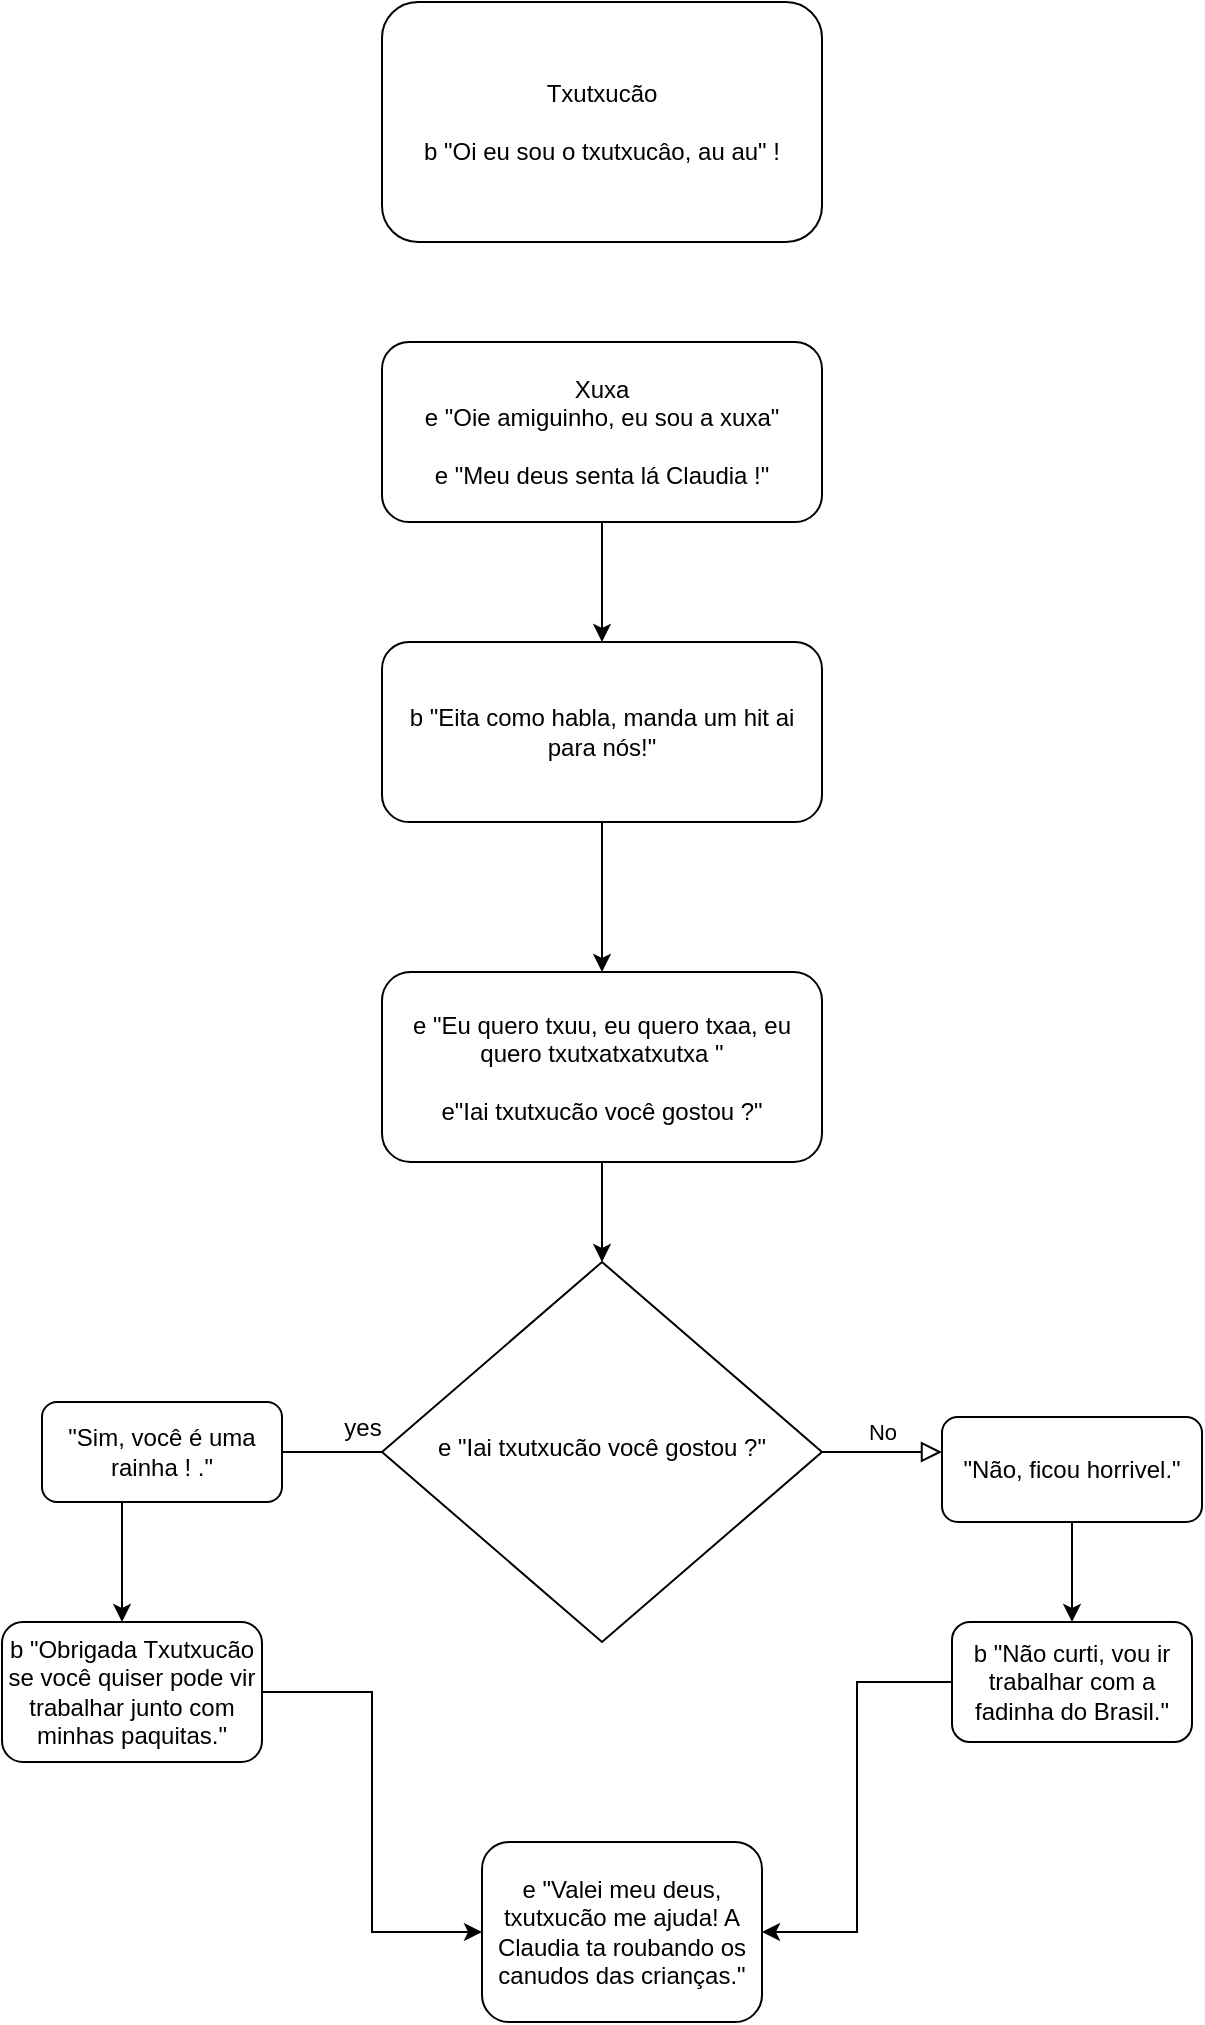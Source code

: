 <mxfile version="21.2.7" type="google">
  <diagram id="C5RBs43oDa-KdzZeNtuy" name="Page-1">
    <mxGraphModel grid="1" page="1" gridSize="10" guides="1" tooltips="1" connect="1" arrows="1" fold="1" pageScale="1" pageWidth="827" pageHeight="1169" math="0" shadow="0">
      <root>
        <mxCell id="WIyWlLk6GJQsqaUBKTNV-0" />
        <mxCell id="WIyWlLk6GJQsqaUBKTNV-1" parent="WIyWlLk6GJQsqaUBKTNV-0" />
        <mxCell id="WIyWlLk6GJQsqaUBKTNV-3" value="Txutxucão&lt;br&gt;&lt;br&gt;b &quot;Oi eu sou o txutxucâo, au au&quot; !" style="rounded=1;whiteSpace=wrap;html=1;fontSize=12;glass=0;strokeWidth=1;shadow=0;" vertex="1" parent="WIyWlLk6GJQsqaUBKTNV-1">
          <mxGeometry x="170" y="40" width="220" height="120" as="geometry" />
        </mxCell>
        <mxCell id="WIyWlLk6GJQsqaUBKTNV-5" value="No" style="edgeStyle=orthogonalEdgeStyle;rounded=0;html=1;jettySize=auto;orthogonalLoop=1;fontSize=11;endArrow=block;endFill=0;endSize=8;strokeWidth=1;shadow=0;labelBackgroundColor=none;" edge="1" parent="WIyWlLk6GJQsqaUBKTNV-1" source="WIyWlLk6GJQsqaUBKTNV-6" target="WIyWlLk6GJQsqaUBKTNV-7">
          <mxGeometry y="10" relative="1" as="geometry">
            <mxPoint as="offset" />
            <Array as="points">
              <mxPoint x="390" y="760" />
              <mxPoint x="390" y="760" />
            </Array>
          </mxGeometry>
        </mxCell>
        <mxCell id="3od5XDxIfSN-zTo3cWXo-20" style="edgeStyle=orthogonalEdgeStyle;rounded=0;orthogonalLoop=1;jettySize=auto;html=1;exitX=0;exitY=0.5;exitDx=0;exitDy=0;entryX=1;entryY=0.5;entryDx=0;entryDy=0;" edge="1" parent="WIyWlLk6GJQsqaUBKTNV-1" source="WIyWlLk6GJQsqaUBKTNV-6" target="3od5XDxIfSN-zTo3cWXo-17">
          <mxGeometry relative="1" as="geometry">
            <Array as="points">
              <mxPoint x="100" y="765" />
            </Array>
          </mxGeometry>
        </mxCell>
        <mxCell id="WIyWlLk6GJQsqaUBKTNV-6" value="e &quot;Iai txutxucão você gostou ?&quot;" style="rhombus;whiteSpace=wrap;html=1;shadow=0;fontFamily=Helvetica;fontSize=12;align=center;strokeWidth=1;spacing=6;spacingTop=-4;" vertex="1" parent="WIyWlLk6GJQsqaUBKTNV-1">
          <mxGeometry x="170" y="670" width="220" height="190" as="geometry" />
        </mxCell>
        <mxCell id="3od5XDxIfSN-zTo3cWXo-25" style="edgeStyle=orthogonalEdgeStyle;rounded=0;orthogonalLoop=1;jettySize=auto;html=1;" edge="1" parent="WIyWlLk6GJQsqaUBKTNV-1" source="WIyWlLk6GJQsqaUBKTNV-7" target="3od5XDxIfSN-zTo3cWXo-28">
          <mxGeometry relative="1" as="geometry">
            <mxPoint x="515" y="880" as="targetPoint" />
          </mxGeometry>
        </mxCell>
        <mxCell id="WIyWlLk6GJQsqaUBKTNV-7" value="&quot;Não, ficou horrivel.&quot;" style="rounded=1;whiteSpace=wrap;html=1;fontSize=12;glass=0;strokeWidth=1;shadow=0;" vertex="1" parent="WIyWlLk6GJQsqaUBKTNV-1">
          <mxGeometry x="450" y="747.5" width="130" height="52.5" as="geometry" />
        </mxCell>
        <mxCell id="gyeZ8tvmbAzBuNIxOiYl-7" style="edgeStyle=orthogonalEdgeStyle;rounded=0;orthogonalLoop=1;jettySize=auto;html=1;entryX=0.5;entryY=0;entryDx=0;entryDy=0;" edge="1" parent="WIyWlLk6GJQsqaUBKTNV-1" source="3od5XDxIfSN-zTo3cWXo-4" target="3od5XDxIfSN-zTo3cWXo-6">
          <mxGeometry relative="1" as="geometry" />
        </mxCell>
        <mxCell id="3od5XDxIfSN-zTo3cWXo-4" value="Xuxa&lt;br&gt;e &quot;Oie amiguinho, eu sou a xuxa&quot;&lt;br&gt;&lt;br&gt;e &quot;Meu deus senta lá Claudia !&quot;" style="rounded=1;whiteSpace=wrap;html=1;" vertex="1" parent="WIyWlLk6GJQsqaUBKTNV-1">
          <mxGeometry x="170" y="210" width="220" height="90" as="geometry" />
        </mxCell>
        <mxCell id="3od5XDxIfSN-zTo3cWXo-7" style="edgeStyle=orthogonalEdgeStyle;rounded=0;orthogonalLoop=1;jettySize=auto;html=1;" edge="1" parent="WIyWlLk6GJQsqaUBKTNV-1" source="3od5XDxIfSN-zTo3cWXo-6" target="3od5XDxIfSN-zTo3cWXo-8">
          <mxGeometry relative="1" as="geometry">
            <mxPoint x="300" y="440" as="targetPoint" />
          </mxGeometry>
        </mxCell>
        <mxCell id="gyeZ8tvmbAzBuNIxOiYl-5" style="edgeStyle=orthogonalEdgeStyle;rounded=0;orthogonalLoop=1;jettySize=auto;html=1;" edge="1" parent="WIyWlLk6GJQsqaUBKTNV-1" source="3od5XDxIfSN-zTo3cWXo-8" target="WIyWlLk6GJQsqaUBKTNV-6">
          <mxGeometry relative="1" as="geometry" />
        </mxCell>
        <mxCell id="3od5XDxIfSN-zTo3cWXo-8" value="e &quot;Eu quero txuu, eu quero txaa, eu quero txutxatxatxutxa &quot;&lt;br&gt;&lt;br&gt;e&quot;Iai txutxucão você gostou ?&quot;" style="rounded=1;whiteSpace=wrap;html=1;" vertex="1" parent="WIyWlLk6GJQsqaUBKTNV-1">
          <mxGeometry x="170" y="525" width="220" height="95" as="geometry" />
        </mxCell>
        <mxCell id="3od5XDxIfSN-zTo3cWXo-6" value="b &quot;Eita como habla, manda um hit ai para nós!&quot;" style="rounded=1;whiteSpace=wrap;html=1;" vertex="1" parent="WIyWlLk6GJQsqaUBKTNV-1">
          <mxGeometry x="170" y="360" width="220" height="90" as="geometry" />
        </mxCell>
        <mxCell id="3od5XDxIfSN-zTo3cWXo-23" style="edgeStyle=orthogonalEdgeStyle;rounded=0;orthogonalLoop=1;jettySize=auto;html=1;exitX=0.5;exitY=1;exitDx=0;exitDy=0;" edge="1" parent="WIyWlLk6GJQsqaUBKTNV-1" source="3od5XDxIfSN-zTo3cWXo-17" target="3od5XDxIfSN-zTo3cWXo-26">
          <mxGeometry relative="1" as="geometry">
            <mxPoint x="40" y="880" as="targetPoint" />
            <Array as="points">
              <mxPoint x="40" y="840" />
              <mxPoint x="40" y="840" />
            </Array>
          </mxGeometry>
        </mxCell>
        <mxCell id="3od5XDxIfSN-zTo3cWXo-17" value="&quot;Sim, você é uma rainha ! .&quot;" style="rounded=1;whiteSpace=wrap;html=1;" vertex="1" parent="WIyWlLk6GJQsqaUBKTNV-1">
          <mxGeometry y="740" width="120" height="50" as="geometry" />
        </mxCell>
        <mxCell id="3od5XDxIfSN-zTo3cWXo-19" value="yes" style="text;html=1;align=center;verticalAlign=middle;resizable=0;points=[];autosize=1;strokeColor=none;fillColor=none;" vertex="1" parent="WIyWlLk6GJQsqaUBKTNV-1">
          <mxGeometry x="140" y="738" width="40" height="30" as="geometry" />
        </mxCell>
        <mxCell id="gyeZ8tvmbAzBuNIxOiYl-4" style="edgeStyle=orthogonalEdgeStyle;rounded=0;orthogonalLoop=1;jettySize=auto;html=1;entryX=0;entryY=0.5;entryDx=0;entryDy=0;" edge="1" parent="WIyWlLk6GJQsqaUBKTNV-1" source="3od5XDxIfSN-zTo3cWXo-26" target="gyeZ8tvmbAzBuNIxOiYl-0">
          <mxGeometry relative="1" as="geometry" />
        </mxCell>
        <mxCell id="3od5XDxIfSN-zTo3cWXo-26" value="b &quot;Obrigada Txutxucão se você quiser pode vir trabalhar junto com minhas paquitas.&quot;" style="rounded=1;whiteSpace=wrap;html=1;" vertex="1" parent="WIyWlLk6GJQsqaUBKTNV-1">
          <mxGeometry x="-20" y="850" width="130" height="70" as="geometry" />
        </mxCell>
        <mxCell id="gyeZ8tvmbAzBuNIxOiYl-3" style="edgeStyle=orthogonalEdgeStyle;rounded=0;orthogonalLoop=1;jettySize=auto;html=1;entryX=1;entryY=0.5;entryDx=0;entryDy=0;" edge="1" parent="WIyWlLk6GJQsqaUBKTNV-1" source="3od5XDxIfSN-zTo3cWXo-28" target="gyeZ8tvmbAzBuNIxOiYl-0">
          <mxGeometry relative="1" as="geometry" />
        </mxCell>
        <mxCell id="3od5XDxIfSN-zTo3cWXo-28" value="b &quot;Não curti, vou ir trabalhar com a fadinha do Brasil.&quot;" style="rounded=1;whiteSpace=wrap;html=1;" vertex="1" parent="WIyWlLk6GJQsqaUBKTNV-1">
          <mxGeometry x="455" y="850" width="120" height="60" as="geometry" />
        </mxCell>
        <mxCell id="gyeZ8tvmbAzBuNIxOiYl-0" value="e &quot;Valei meu deus, txutxucão me ajuda! A Claudia ta roubando os canudos das crianças.&quot;" style="rounded=1;whiteSpace=wrap;html=1;" vertex="1" parent="WIyWlLk6GJQsqaUBKTNV-1">
          <mxGeometry x="220" y="960" width="140" height="90" as="geometry" />
        </mxCell>
      </root>
    </mxGraphModel>
  </diagram>
</mxfile>
